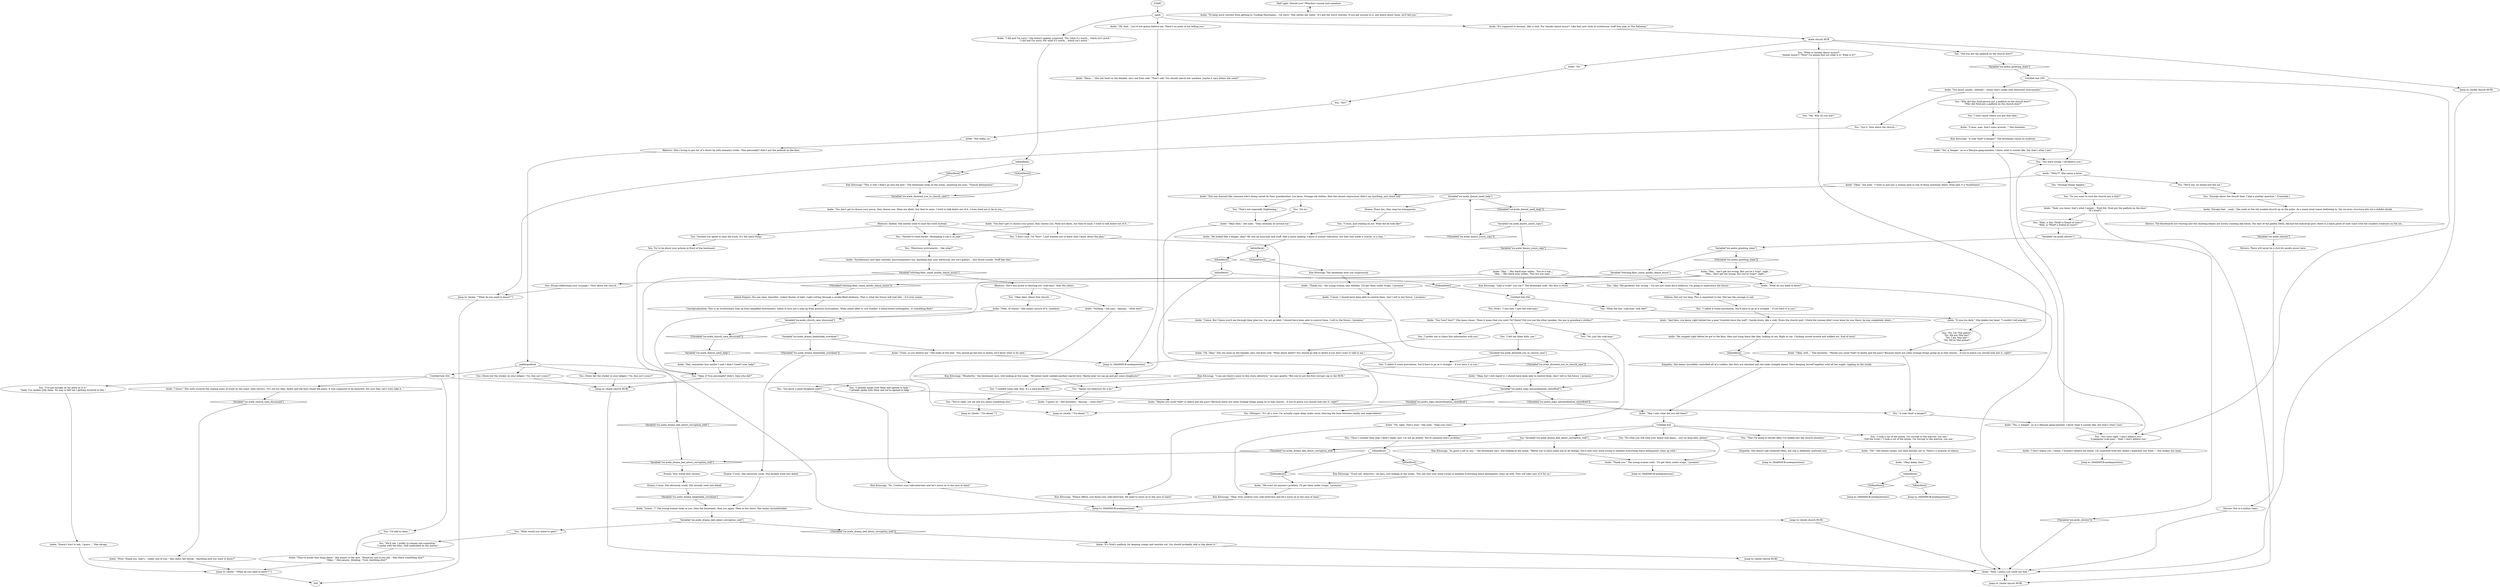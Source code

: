 # ICE / ACELE CHURCH STUFF
# this is where "the drug lab plan conclusion", "what did you see in the church" and "what's your plan for the church" branches are located
# ==================================================
digraph G {
	  0 [label="START"];
	  1 [label="input"];
	  2 [label="Jump to: [MAINHUB-acelequestions]"];
	  3 [label="Acele: \"May I ask, what did you tell them?\""];
	  4 [label="Jump to: [MAINHUB-acelequestions]"];
	  5 [label="You: \"Strange things happen.\""];
	  6 [label="Drama: C'mon. She obviously could. She already went into detail."];
	  7 [label="Acele: \"Thank you,\" the young woman says blithely. \"I'll get them under wraps, I promise.\""];
	  8 [label="Jump to: [MAINHUB-acelequestions]"];
	  9 [label="IsKimHere()"];
	  10 [label="IsKimHere()", shape=diamond];
	  11 [label="!(IsKimHere())", shape=diamond];
	  12 [label="Jump to: [Acele: \"\"Go ahead.\"\"]"];
	  13 [label="Acele: \"Oh, that... you're not gonna believe me. There's no point in me telling you.\""];
	  14 [label="You: \"That's not especially frightening.\""];
	  15 [label="Acele: \"They're inside that thing there.\" She points to the tent. \"Would be cool if you did... Was there something else?\"\n\"Okay...\" She pauses, thinking. \"Cool. Anything else?\""];
	  16 [label="Acele: \"Not really, no.\""];
	  17 [label="Acele: \"Synthesizers and tape consoles, microcomputers too. Anything that uses electricity, but isn't guitars... also found sounds. Stuff like that.\""];
	  18 [label="Acele: \"She was dressed like someone who's being raised by their grandmother, you know. Strange old clothes. Had this absent expression, didn't say anything, just stood still.\""];
	  19 [label="You: \"I already spoke with them and agreed to help.\"\n\"I already spoke with them and we've agreed to help.\"
"];
	  20 [label="You: (Nod.) \"I saw him. I saw the crab-man.\""];
	  21 [label="You: \"I did see them both, yes.\""];
	  22 [label="You: \"I prefer not to share this information with you.\""];
	  23 [label="Acele: \"I did and I'm sorry.\" She doesn't appear surprised. \"For what it's worth... which isn't much.\"\n\"I did and I'm sorry. For what it's worth... which isn't much.\"
"];
	  24 [label="You: \"I needed some reál, Kim. It's a hard knock life.\""];
	  25 [label="You: \"Go on.\""];
	  26 [label="Acele: \"I don't blame you. I mean, I wouldn't believe me either. I'm surprised Noid did. Andre I expected, but Noid...\" She shakes her head."];
	  27 [label="Shivers: The floorboards are twisting and the shooting beams are slowly cracking like bones. Far east of the golden Delta, beyond the industrial port, there is a black patch of unlit coast with the smallest creatures on the ice..."];
	  28 [label="Shivers: Not in a million years."];
	  29 [label="You: (Show her the sticker on your ledger.) \"So, this isn't yours?\""];
	  30 [label="Variable[\"ice.acele_knows_youre_cops\"]"];
	  31 [label="Variable[\"ice.acele_knows_youre_cops\"]", shape=diamond];
	  32 [label="!(Variable[\"ice.acele_knows_youre_cops\"])", shape=diamond];
	  33 [label="You: \"Wait, is this *Noid* a friend of yours?\"\n\"Wait, is *Noid* a friend of yours?\""];
	  34 [label="Acele: \"C'mon, man. Don't mess around...\" She hesitates."];
	  35 [label="Acele: \"You *saw* him?!\" She leans closer. \"Does it mean that you went *in* there? Did you see the other spooker, the one in grandma's clothes?\""];
	  36 [label="Acele: \"Oh. Okay.\" She sits back on the blanket, ears red from cold. \"What about Andre? You should go talk to Andre if you don't want to talk to me.\""];
	  37 [label="You: \"Instead you opted to omit the truth. It's the same thing.\""];
	  38 [label="Acele: \"Okey dokey then.\""];
	  39 [label="You: \"I took a cut of the action. I'm corrupt to the marrow, you see.\"\n(Tell the truth.) \"I took a cut of the action. I'm corrupt to the marrow, you see.\" "];
	  40 [label="You: \"You know a good doughnut joint?\""];
	  41 [label="You: \"You were wrong. I do believe you.\""];
	  42 [label="Acele: \"*Why?*\" She raises a brow."];
	  43 [label="You: \"Did you put the padlock on the church door?\""];
	  44 [label="IsKimHere()"];
	  45 [label="IsKimHere()", shape=diamond];
	  46 [label="!(IsKimHere())", shape=diamond];
	  47 [label="Acele: \"Yes, a 'banger', as in a Mesque gang-member. I know what it sounds like, but that's what I saw.\""];
	  48 [label="You: \"Should've tried harder. Misleading a cop is no joke.\""];
	  49 [label="Kim Kitsuragi: \"Good call, detective,\" he says, still looking at the ocean. \"You can lose your mind trying to mediate everything these delinquents come up with. Fate will take care of it for us.\""];
	  50 [label="Kim Kitsuragi: \"No. Conduct your side-interview and let's move on to the case at hand.\""];
	  51 [label="Jump to: [MAINHUB-acelequestions]"];
	  52 [label="Shivers: There will never be a club for anodic music here."];
	  53 [label="Acele: \"Okay, well...\" She hesitates. \"Maybe you could *talk* to Andre and the guys? Because there are some strange things going on in that church... if you're police you should look into it, right?\""];
	  54 [label="Untitled hub"];
	  55 [label="Acele: \"He looked like a banger, okay? He was all muscular and stuff. Had a mesh tanktop. I know it sounds ridiculous, but that only made it scarier, in a way...\""];
	  56 [label="You: \"You were right. I don't believe you.\"\n\"A gangster crab-man... Yeah, I don't believe you.\""];
	  57 [label="Acele: \"It's supposed to become, like, a club. For *anodic dance music*. Like that new style of synthesizer stuff they play at The Paliseum.\""];
	  58 [label="You: \"No?\""];
	  59 [label="Jump to: [Acele: \"\"What do you need to know?\"\"]"];
	  60 [label="Acele: \"Hey, remember how earlier I said I didn't *need* your help?\""];
	  61 [label="You: \"Once I cracked their play I didn't really care. I'm not an arbiter. You're someone else's problem.\""];
	  62 [label="IsKimHere()"];
	  63 [label="IsKimHere()", shape=diamond];
	  64 [label="!(IsKimHere())", shape=diamond];
	  65 [label="Jump to: [MAINHUB-acelequestions]"];
	  66 [label="Acele: \"He stopped right before he got to the floor, then just hung there like that, looking at me. Right at me. I fucking turned around and walked out. End of story.\""];
	  67 [label="Jump to: [Acele church HUB]"];
	  68 [label="IsKimHere()"];
	  69 [label="IsKimHere()", shape=diamond];
	  70 [label="!(IsKimHere())", shape=diamond];
	  71 [label="Variable[\"ice.andre_logic_hecoordination_shotsfired\"]"];
	  72 [label="Variable[\"ice.andre_logic_hecoordination_shotsfired\"]", shape=diamond];
	  73 [label="!(Variable[\"ice.andre_logic_hecoordination_shotsfired\"])", shape=diamond];
	  74 [label="Acele: \"We won't be anyone's problem. I'll get them under wraps, I promise.\""];
	  75 [label="Acele: \"I guess so.\" She hesitates. \"Anyway -- what else?\""];
	  76 [label="Acele: \"Doesn't hurt to ask, I guess...\" She shrugs."];
	  77 [label="You: \"I'll talk to them.\""];
	  78 [label="Rhetoric: She's trying to get out of a direct lie with semantic tricks. *She personally* didn't put the padlock on the door."];
	  79 [label="Untitled hub (04)"];
	  80 [label="Acele: \"Yes, a 'banger', as in a Mesque gang-member. I know what it sounds like, but that's what I saw.\""];
	  81 [label="You: \"Do what you will with your dance club plans... just no drug labs, please.\""];
	  82 [label="Acele: \"You don't get to choose your posse, they choose you. Mine are idiots, but they're mine. I tried to talk Andre out of it, I even tried not to lie to you...\""];
	  83 [label="You: \"I don't care, I'm *loco*. I just wanted you to know that I know about the plan.\""];
	  84 [label="Acele: \"Oh!\" She almost smiles, but then decides not to. There's a moment of silence."];
	  85 [label="You: \"What is *anodic dance music*?\n\"Anodic music?! *Now* I'm gonna find out what it is! What is it?\""];
	  86 [label="padthepadlock"];
	  87 [label="You: \"I've got enough on my plate as it is.\"\n\"Yeah, I've spoken with them. No way in hell am I getting involved in this.\""];
	  88 [label="Inland Empire: You see clear, beautiful, violent flashes of light. Light cutting through a smoke-filled darkness. That is what the future will look like -- if it ever comes."];
	  89 [label="Conceptualization: This is an evolutionary step up from amplified instruments, which in turn are a step up from acoustic instruments. What comes after it, you wonder: a black-tinted nothingness, or something finer?"];
	  90 [label="Kim Kitsuragi: \"This is why I didn't go into the tent.\" The lieutenant looks at the ocean, squinting his eyes. \"Typical delinquency.\""];
	  91 [label="Rhetoric: Indeed. She merely tried to omit the truth instead."];
	  92 [label="Kim Kitsuragi: \"Please officer, just finish your side-interview. We need to move on to the case at hand.\""];
	  93 [label="Drama: Your words flow sincere."];
	  94 [label="Acele: \"It was too dark.\" She shakes her head. \"I couldn't tell exactly.\""];
	  95 [label="You: (Show her the sticker in your ledger.) \"So, this isn't yours?\""];
	  96 [label="Acele: \"Thank you.\" The young woman nods. \"I'll get them under wraps, I promise.\""];
	  97 [label="You: \"What did this 'crab-man' look like?\""];
	  98 [label="You: \"Got it. Now about the church...\""];
	  99 [label="Acele: \"Hey...\" Her black eyes widen. \"You're a cop...\"\n\"Hey...\" Her black eyes widen. \"You two are cops...\""];
	  100 [label="You: (Forgo celebrating your triumph.) \"Now about the church...\""];
	  101 [label="Half Light: Should you? *Weirdos* sounds bad somehow."];
	  102 [label="You: \"No, just the crab-man.\""];
	  103 [label="You: \"That I'm going to decide after I've looked into the church situation.\""];
	  104 [label="Acele: \"You don't get to choose your posse, they choose you. Mine are idiots, but they're mine. I tried to talk Andre out of it...\""];
	  105 [label="Acele: \"Okay, but I still regret it. I should have been able to control them. And I will in the future. I promise.\""];
	  106 [label="Acele: \"I know. But I knew you'd see through their plan too. I'm not an idiot. I should have been able to control them. I will in the future. I promise.\""];
	  107 [label="You: Try to lie about your actions in front of the lieutenant."];
	  108 [label="You: Variable[\"ice.acele_drama_lied_about_corruption_well\"]"];
	  109 [label="Variable[\"ice.acele_drama_lied_about_corruption_well\"]", shape=diamond];
	  110 [label="!(Variable[\"ice.acele_drama_lied_about_corruption_well\"])", shape=diamond];
	  111 [label="Kim Kitsuragi: \"As good a call as any...\" the lieutenant says, still looking at the ocean. \"Better not to have made one at all though. You'll lose your mind trying to mediate everything these delinquents come up with.\""];
	  112 [label="Acele: \"And then, you know, right behind her a man *crawled down the wall*. Upside down, like a crab. Down the church wall. I think the woman didn't even know he was there, he was completely silent...\""];
	  113 [label="Acele: \"Okay then,\" she nods. \"They certainly do around me.\""];
	  114 [label="You: \"So you want to turn the church into a club?\""];
	  115 [label="Jump to: [Acele church HUB]"];
	  116 [label="Acele: \"To keep more weirdos from getting in. Fucking Martinaise... I'm sorry.\" She rattles her teeth. \"It's got the worst weirdos. If you get around to it, ask Andre about them, he'll tell you.\""];
	  117 [label="You: \"I don't know where you got that idea.\""];
	  118 [label="Kim Kitsuragi: \"Like a *crab*, you say?\" The lieutenant nods. His face is stone."];
	  119 [label="Empathy: She seems incredibly controlled all of a sudden. Her fists are clenched and she looks straight ahead. She's keeping herself together with all her might, rippling on the inside."];
	  120 [label="You: (Whisper.) \"It's all a ruse. I'm actually super deep under cover, blurring the lines between reality and make-believe.\""];
	  121 [label="You: \"Seems too ludicrous for a lie.\""];
	  122 [label="Acele: \"Okay,\" she nods. \"I went in and saw a woman next to one of those machines there. Noid calls it a *mainframe*...\""];
	  123 [label="You: \"Enough about the church then. I had a another question.\" (Conclude.)"];
	  124 [label="Acele: \"No.\""];
	  125 [label="Acele: \"Hey... don't get me wrong. But you're a *cop*, right...\"\n\"Hey... don't get me wrong, but you're *cops*, right...\""];
	  126 [label="Variable[\"ice.acele_doesnt_need_help\"]"];
	  127 [label="Variable[\"ice.acele_doesnt_need_help\"]", shape=diamond];
	  128 [label="!(Variable[\"ice.acele_doesnt_need_help\"])", shape=diamond];
	  129 [label="Drama: Thine lies, they sing too transparent."];
	  130 [label="Acele: \"It's Noid's padlock, for keeping creeps and weirdos out. You should probably talk to him about it.\""];
	  131 [label="Untitled hub (05)"];
	  132 [label="Acele: \"Soooo...?\" The young woman looks at you, then the lieutenant, then you again. Then at the shore. She seems uncomfortable."];
	  133 [label="Jump to: [MAINHUB-acelequestions]"];
	  134 [label="Kim Kitsuragi: \"Okay. Now conduct your side-interview and let's move on to the case at hand.\""];
	  135 [label="You: \"You're right. Let me ask you about something else.\""];
	  136 [label="Acele: \"Nothing,\" she says. \"Anyway -- what else?\""];
	  137 [label="You: \"We'll see. I prefer to remain non-committal.\"\n\"I spoke with the boys. Still undecided on the matter.\""];
	  138 [label="Acele: \"I know.\" She nods towards the sloping mass of wood on the coast, then shivers. \"It's not my idea. Andre and the boys found the place. It was supposed to be deserted, but now they can't even take it...\""];
	  139 [label="Acele: \"Yeah, you know, that's what I meant -- Noid did. Noid put the padlock on the door.\"\n\"It's Noid's.\""];
	  140 [label="Jump to: [Acele church HUB]"];
	  141 [label="Jump to: [Acele: \"\"What do you need to know?\"\"]"];
	  142 [label="Acele: \"Yeah, of course.\" She seems unsure of it, somehow."];
	  143 [label="Volition: But not too long. This is important to her. She has the courage to ask."];
	  144 [label="Kim Kitsuragi: \"A crab *and* a banger?\" The lieutenant raises an eyebrow."];
	  145 [label="IsKimHere()"];
	  146 [label="IsKimHere()", shape=diamond];
	  147 [label="!(IsKimHere())", shape=diamond];
	  148 [label="Kim Kitsuragi: \"Wonderful,\" the lieutenant says, still looking at the ocean. \"Revachol really needed another cop-for-hire. Maybe later we can go and get some doughnuts?\""];
	  149 [label="Jump to: [MAINHUB-acelequestions]"];
	  150 [label="Jump to: [Acele: \"\"Go ahead.\"\"]"];
	  151 [label="Acele: \"Except that... yeah.\" She looks at the old wooden church up on the poles. As a mean wind comes bellowing in, the six-story structure lets out a doleful shriek."];
	  152 [label="Acele church HUB"];
	  153 [label="Acele: \"Yeah, I guess you could say that.\""];
	  154 [label="Variable[\"ice.acele_shivers\"]"];
	  155 [label="Variable[\"ice.acele_shivers\"]", shape=diamond];
	  156 [label="!(Variable[\"ice.acele_shivers\"])", shape=diamond];
	  157 [label="Variable[\"ice.andre_greeting_done\"]"];
	  158 [label="Variable[\"ice.andre_greeting_done\"]", shape=diamond];
	  159 [label="!(Variable[\"ice.andre_greeting_done\"])", shape=diamond];
	  160 [label="Variable[\"whirling.fixer_conze_anodic_dance_music\"]"];
	  161 [label="Variable[\"whirling.fixer_conze_anodic_dance_music\"]", shape=diamond];
	  162 [label="!(Variable[\"whirling.fixer_conze_anodic_dance_music\"])", shape=diamond];
	  163 [label="You: \"Aha! The gardener was wrong -- I'm not just some disco holdover, I'm going to experience the future.\""];
	  164 [label="Rhetoric: She's less prone to blurting out 'crab-man!' than the others."];
	  165 [label="Acele: \"Hmm...\" She sits back on the blanket, ears red from cold. \"That's odd. You should search her machine, maybe it says where she went?\""];
	  166 [label="Acele: \"Oh, right. That's wise.\" She nods. \"Take your time.\""];
	  167 [label="Empathy: She doesn't get confused often, but she is definitely confused now."];
	  168 [label="Variable[\"ice.acele_drama_lied_about_corruption_well\"]"];
	  169 [label="Variable[\"ice.acele_drama_lied_about_corruption_well\"]", shape=diamond];
	  170 [label="!(Variable[\"ice.acele_drama_lied_about_corruption_well\"])", shape=diamond];
	  171 [label="You: \"What would you stand to gain?\""];
	  172 [label="You: \"We'll see. Go ahead and tell me.\""];
	  173 [label="You: \"Okay then. About that church...\""];
	  174 [label="Untitled hub (02)"];
	  175 [label="You: \"A crab *and* a banger?\""];
	  176 [label="Kim Kitsuragi: The lieutenant eyes you suspiciously."];
	  177 [label="Kim Kitsuragi: \"I can see there's more to this story, detective,\" he says quietly. \"But you're not the first corrupt cop in the RCM.\""];
	  178 [label="Acele: \"I know. I should have been able to control them. And I will in the future. I promise.\""];
	  179 [label="You: \"Electronic instruments -- like what?\""];
	  180 [label="You: \"Why did this Noid-person put a padlock on the church door?\"\n\"Why did Noid put a padlock on the church door?\""];
	  181 [label="Jump to: [Acele church HUB]"];
	  182 [label="Variable[\"ice.acele_church_case_discussed\"]"];
	  183 [label="Variable[\"ice.acele_church_case_discussed\"]", shape=diamond];
	  184 [label="!(Variable[\"ice.acele_church_case_discussed\"])", shape=diamond];
	  185 [label="Variable[\"ice.acele_drama_headshake_overdone\"]"];
	  186 [label="Variable[\"ice.acele_drama_headshake_overdone\"]", shape=diamond];
	  187 [label="!(Variable[\"ice.acele_drama_headshake_overdone\"])", shape=diamond];
	  188 [label="Acele: \"Good, so you believe me.\" She looks at the tent. \"You should go tell this to Andre, he'll know what to do next.\""];
	  189 [label="Variable[\"ice.acele_directed_you_to_church_case\"]"];
	  190 [label="Variable[\"ice.acele_directed_you_to_church_case\"]", shape=diamond];
	  191 [label="!(Variable[\"ice.acele_directed_you_to_church_case\"])", shape=diamond];
	  192 [label="You: \"I called it crime prevention. You'll have to go at it straight -- if you have it in you.\""];
	  193 [label="You: \"C'mon, quit stalling on me. What did he look like?\""];
	  194 [label="Acele: \"You know, anodic, cathodic -- music that's made with electronic instruments.\""];
	  195 [label="You: \"Yes. Why do you ask?\""];
	  196 [label="You: \"Okay, if *you personally* didn't, then who did?\""];
	  197 [label="Jump to: [Acele church HUB]"];
	  198 [label="Acele: \"Wow! Thank you, that's... really cool of you.\" She clears her throat. \"Anything else you want to know?\""];
	  199 [label="Acele: \"Maybe you could *talk* to Andre and the guys? Because there are some strange things going on in that church... if you're police you should look into it, right?\""];
	  200 [label="You: \"I called it crime prevention. You'll have to go at it straight -- if you have it in you.\""];
	  201 [label="Drama: C'mon. She obviously could. She already went into detail."];
	  202 [label="You: \"No. I'm *the police*.\"\n\"No. We are *the law*.\"\n\"No. I am *the law*.\"\n\"No. We're *the police*.\""];
	  203 [label="Acele: \"What do you need to know?\""];
	  0 -> 1
	  1 -> 57
	  1 -> 13
	  1 -> 23
	  3 -> 54
	  5 -> 114
	  6 -> 132
	  7 -> 178
	  9 -> 10
	  9 -> 11
	  10 -> 49
	  11 -> 74
	  13 -> 165
	  14 -> 113
	  15 -> 141
	  16 -> 78
	  17 -> 161
	  18 -> 25
	  18 -> 14
	  19 -> 199
	  20 -> 35
	  21 -> 189
	  22 -> 36
	  23 -> 68
	  24 -> 135
	  25 -> 113
	  26 -> 65
	  27 -> 155
	  28 -> 153
	  29 -> 140
	  30 -> 32
	  30 -> 31
	  31 -> 99
	  32 -> 126
	  33 -> 154
	  34 -> 144
	  35 -> 21
	  35 -> 102
	  35 -> 22
	  36 -> 2
	  37 -> 107
	  38 -> 62
	  39 -> 84
	  40 -> 50
	  41 -> 42
	  42 -> 122
	  42 -> 172
	  42 -> 5
	  43 -> 158
	  44 -> 45
	  44 -> 46
	  45 -> 145
	  46 -> 176
	  47 -> 56
	  47 -> 41
	  48 -> 179
	  49 -> 74
	  50 -> 133
	  52 -> 28
	  53 -> 175
	  54 -> 103
	  54 -> 39
	  54 -> 108
	  54 -> 81
	  54 -> 61
	  55 -> 44
	  56 -> 26
	  57 -> 152
	  58 -> 16
	  59 -> 204
	  60 -> 196
	  61 -> 9
	  62 -> 64
	  62 -> 63
	  63 -> 149
	  64 -> 51
	  66 -> 146
	  67 -> 153
	  68 -> 69
	  68 -> 70
	  69 -> 90
	  70 -> 190
	  71 -> 72
	  71 -> 73
	  72 -> 120
	  73 -> 3
	  74 -> 134
	  75 -> 150
	  76 -> 141
	  77 -> 15
	  78 -> 86
	  79 -> 97
	  79 -> 20
	  80 -> 56
	  80 -> 41
	  81 -> 96
	  82 -> 91
	  83 -> 106
	  84 -> 38
	  85 -> 195
	  86 -> 29
	  86 -> 197
	  86 -> 174
	  86 -> 95
	  87 -> 76
	  88 -> 89
	  89 -> 182
	  90 -> 190
	  91 -> 48
	  91 -> 83
	  91 -> 37
	  92 -> 133
	  93 -> 201
	  94 -> 202
	  95 -> 140
	  96 -> 4
	  97 -> 94
	  98 -> 59
	  99 -> 203
	  99 -> 196
	  99 -> 118
	  100 -> 59
	  101 -> 116
	  102 -> 166
	  103 -> 167
	  104 -> 48
	  104 -> 83
	  105 -> 71
	  106 -> 71
	  107 -> 109
	  108 -> 110
	  108 -> 111
	  109 -> 169
	  110 -> 169
	  111 -> 96
	  112 -> 66
	  113 -> 150
	  114 -> 139
	  115 -> 153
	  116 -> 101
	  117 -> 34
	  118 -> 79
	  119 -> 3
	  120 -> 92
	  121 -> 75
	  122 -> 18
	  123 -> 151
	  124 -> 58
	  125 -> 203
	  125 -> 196
	  125 -> 118
	  126 -> 128
	  126 -> 129
	  127 -> 60
	  128 -> 30
	  129 -> 193
	  130 -> 67
	  131 -> 56
	  131 -> 41
	  131 -> 194
	  132 -> 168
	  134 -> 133
	  135 -> 12
	  136 -> 150
	  137 -> 15
	  138 -> 183
	  139 -> 33
	  139 -> 181
	  140 -> 153
	  141 -> 204
	  142 -> 182
	  143 -> 200
	  144 -> 80
	  145 -> 147
	  145 -> 148
	  146 -> 119
	  147 -> 79
	  148 -> 40
	  148 -> 121
	  148 -> 24
	  151 -> 27
	  152 -> 43
	  152 -> 115
	  152 -> 124
	  152 -> 85
	  153 -> 181
	  154 -> 156
	  154 -> 157
	  155 -> 52
	  156 -> 153
	  157 -> 160
	  157 -> 159
	  158 -> 131
	  159 -> 125
	  160 -> 162
	  160 -> 163
	  161 -> 100
	  161 -> 164
	  162 -> 88
	  163 -> 143
	  164 -> 136
	  164 -> 173
	  165 -> 2
	  166 -> 134
	  167 -> 8
	  168 -> 170
	  168 -> 171
	  169 -> 93
	  170 -> 130
	  171 -> 137
	  172 -> 123
	  173 -> 142
	  174 -> 138
	  174 -> 19
	  174 -> 77
	  174 -> 87
	  175 -> 47
	  176 -> 7
	  177 -> 24
	  177 -> 121
	  178 -> 71
	  179 -> 17
	  180 -> 117
	  181 -> 153
	  182 -> 184
	  182 -> 185
	  183 -> 198
	  184 -> 127
	  185 -> 187
	  185 -> 188
	  186 -> 132
	  187 -> 6
	  188 -> 2
	  189 -> 192
	  189 -> 191
	  190 -> 82
	  191 -> 105
	  192 -> 177
	  193 -> 55
	  194 -> 98
	  194 -> 180
	  195 -> 53
	  196 -> 140
	  197 -> 153
	  198 -> 141
	  199 -> 175
	  200 -> 112
	  201 -> 186
	  202 -> 53
	  203 -> 153
}

